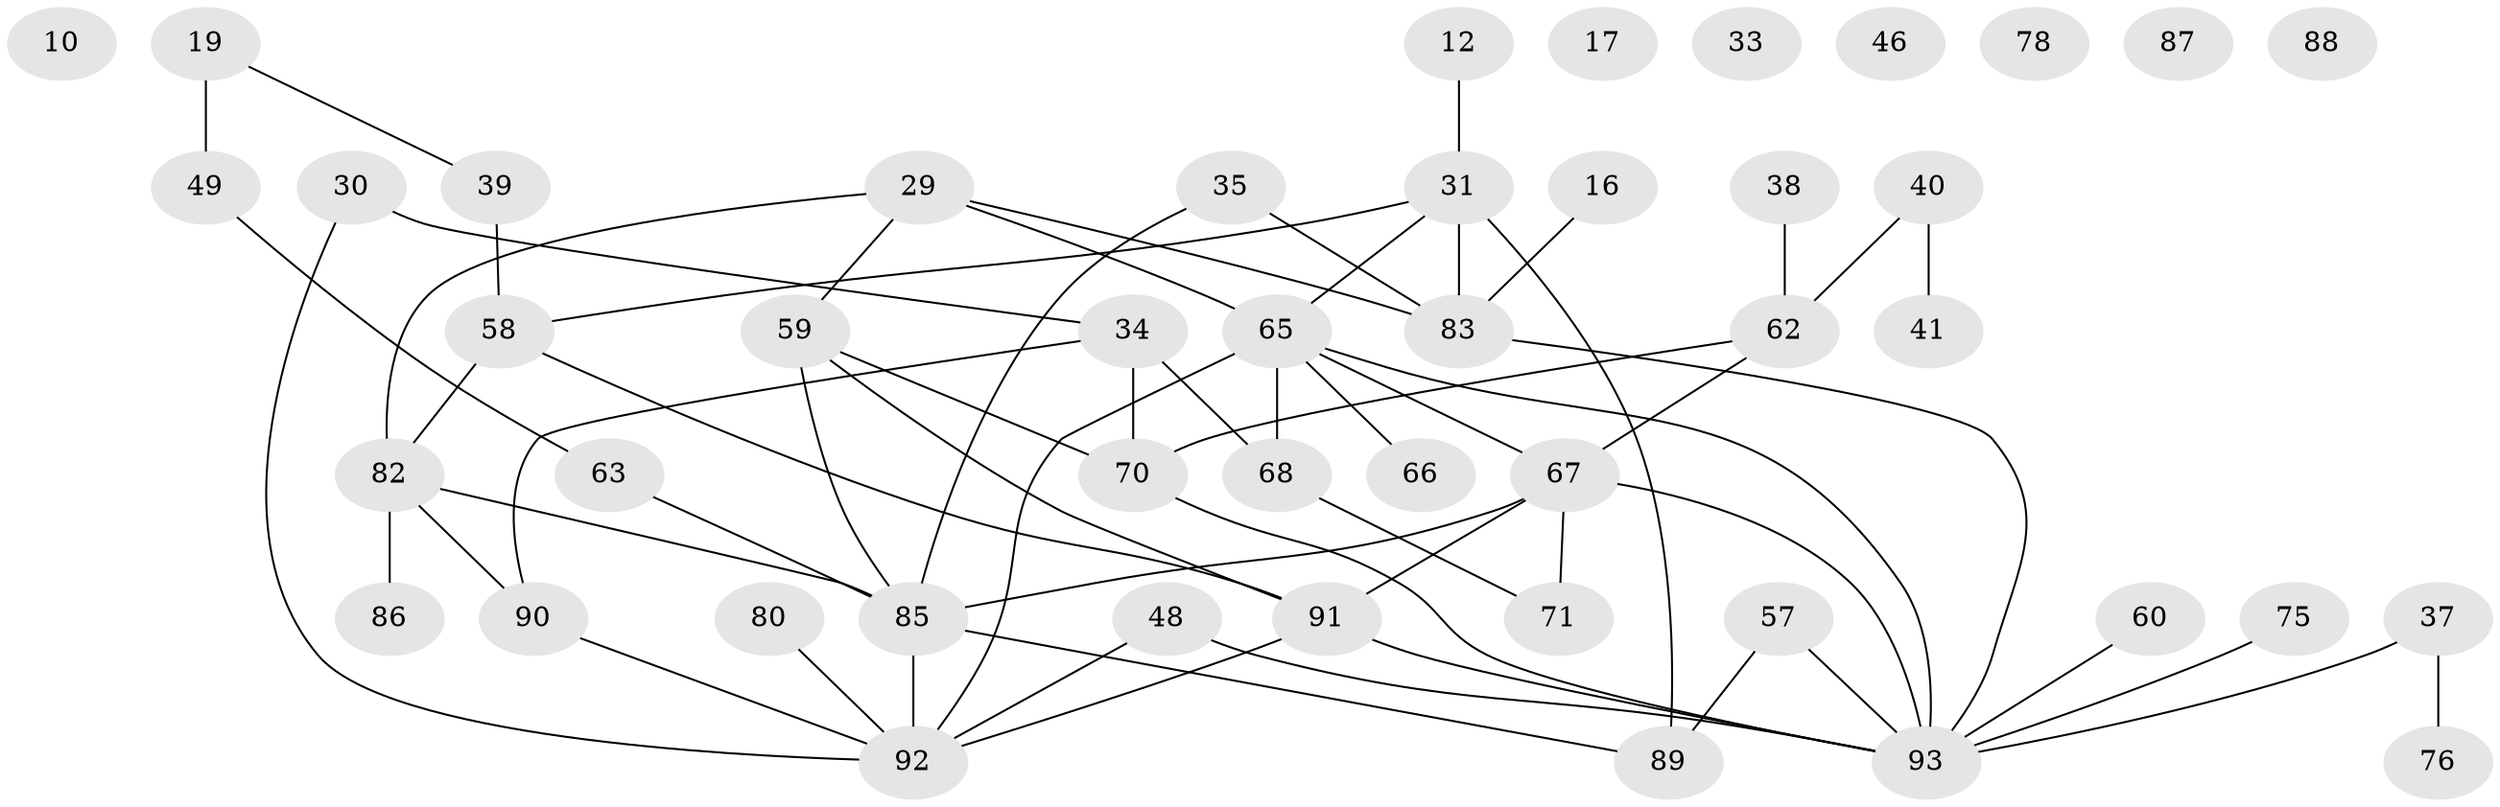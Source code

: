 // original degree distribution, {2: 0.3118279569892473, 3: 0.20430107526881722, 5: 0.043010752688172046, 4: 0.1827956989247312, 0: 0.06451612903225806, 1: 0.15053763440860216, 6: 0.021505376344086023, 8: 0.010752688172043012, 7: 0.010752688172043012}
// Generated by graph-tools (version 1.1) at 2025/39/03/09/25 04:39:53]
// undirected, 46 vertices, 61 edges
graph export_dot {
graph [start="1"]
  node [color=gray90,style=filled];
  10;
  12;
  16;
  17;
  19;
  29;
  30;
  31;
  33;
  34;
  35;
  37;
  38;
  39 [super="+5"];
  40;
  41;
  46 [super="+26"];
  48 [super="+8"];
  49 [super="+1"];
  57;
  58 [super="+6"];
  59;
  60;
  62;
  63 [super="+27"];
  65 [super="+4+44"];
  66 [super="+25"];
  67 [super="+42+64"];
  68 [super="+55"];
  70;
  71;
  75;
  76;
  78;
  80;
  82 [super="+79"];
  83 [super="+51"];
  85 [super="+56+84"];
  86 [super="+14"];
  87;
  88;
  89 [super="+32+53"];
  90 [super="+45+50+61"];
  91 [super="+81+73+77"];
  92 [super="+23+52+28"];
  93 [super="+47+54+69+20"];
  12 -- 31;
  16 -- 83;
  19 -- 49 [weight=2];
  19 -- 39;
  29 -- 59;
  29 -- 65;
  29 -- 83;
  29 -- 82;
  30 -- 34;
  30 -- 92;
  31 -- 58;
  31 -- 83 [weight=2];
  31 -- 65;
  31 -- 89 [weight=2];
  34 -- 68 [weight=2];
  34 -- 70;
  34 -- 90;
  35 -- 85;
  35 -- 83;
  37 -- 76;
  37 -- 93;
  38 -- 62;
  39 -- 58;
  40 -- 41;
  40 -- 62;
  48 -- 93;
  48 -- 92;
  49 -- 63;
  57 -- 89;
  57 -- 93;
  58 -- 82 [weight=2];
  58 -- 91;
  59 -- 70;
  59 -- 85;
  59 -- 91;
  60 -- 93;
  62 -- 70;
  62 -- 67;
  63 -- 85;
  65 -- 68 [weight=2];
  65 -- 92 [weight=2];
  65 -- 67;
  65 -- 93;
  65 -- 66;
  67 -- 71 [weight=2];
  67 -- 85 [weight=2];
  67 -- 93;
  67 -- 91;
  68 -- 71;
  70 -- 93;
  75 -- 93;
  80 -- 92;
  82 -- 85;
  82 -- 90;
  82 -- 86;
  83 -- 93 [weight=2];
  85 -- 92 [weight=4];
  85 -- 89;
  90 -- 92;
  91 -- 93 [weight=2];
  91 -- 92;
}
